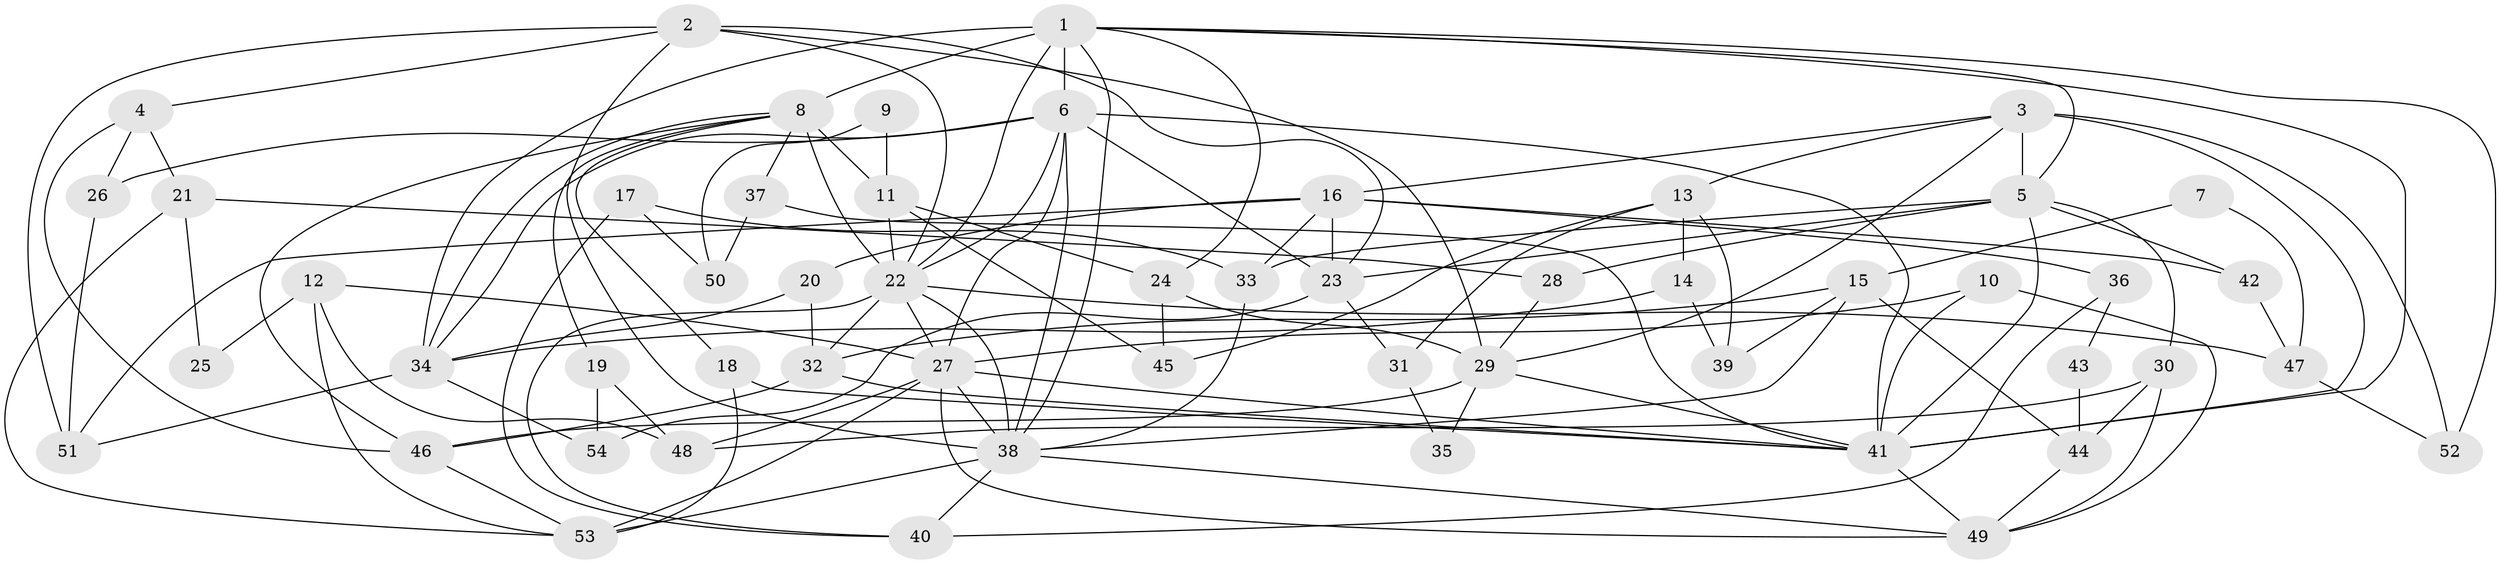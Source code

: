 // original degree distribution, {4: 0.29213483146067415, 2: 0.07865168539325842, 5: 0.1797752808988764, 3: 0.3258426966292135, 7: 0.033707865168539325, 6: 0.07865168539325842, 8: 0.011235955056179775}
// Generated by graph-tools (version 1.1) at 2025/50/03/04/25 22:50:47]
// undirected, 54 vertices, 127 edges
graph export_dot {
  node [color=gray90,style=filled];
  1;
  2;
  3;
  4;
  5;
  6;
  7;
  8;
  9;
  10;
  11;
  12;
  13;
  14;
  15;
  16;
  17;
  18;
  19;
  20;
  21;
  22;
  23;
  24;
  25;
  26;
  27;
  28;
  29;
  30;
  31;
  32;
  33;
  34;
  35;
  36;
  37;
  38;
  39;
  40;
  41;
  42;
  43;
  44;
  45;
  46;
  47;
  48;
  49;
  50;
  51;
  52;
  53;
  54;
  1 -- 5 [weight=1.0];
  1 -- 6 [weight=6.0];
  1 -- 8 [weight=3.0];
  1 -- 22 [weight=2.0];
  1 -- 24 [weight=1.0];
  1 -- 34 [weight=1.0];
  1 -- 38 [weight=1.0];
  1 -- 41 [weight=1.0];
  1 -- 52 [weight=1.0];
  2 -- 4 [weight=1.0];
  2 -- 22 [weight=1.0];
  2 -- 23 [weight=2.0];
  2 -- 29 [weight=1.0];
  2 -- 38 [weight=2.0];
  2 -- 51 [weight=1.0];
  3 -- 5 [weight=2.0];
  3 -- 13 [weight=1.0];
  3 -- 16 [weight=1.0];
  3 -- 29 [weight=1.0];
  3 -- 41 [weight=3.0];
  3 -- 52 [weight=1.0];
  4 -- 21 [weight=1.0];
  4 -- 26 [weight=1.0];
  4 -- 46 [weight=1.0];
  5 -- 23 [weight=1.0];
  5 -- 28 [weight=1.0];
  5 -- 30 [weight=1.0];
  5 -- 33 [weight=1.0];
  5 -- 41 [weight=1.0];
  5 -- 42 [weight=1.0];
  6 -- 22 [weight=1.0];
  6 -- 23 [weight=1.0];
  6 -- 26 [weight=1.0];
  6 -- 27 [weight=1.0];
  6 -- 34 [weight=1.0];
  6 -- 38 [weight=1.0];
  6 -- 41 [weight=1.0];
  7 -- 15 [weight=1.0];
  7 -- 47 [weight=1.0];
  8 -- 11 [weight=1.0];
  8 -- 18 [weight=1.0];
  8 -- 19 [weight=1.0];
  8 -- 22 [weight=4.0];
  8 -- 34 [weight=1.0];
  8 -- 37 [weight=1.0];
  8 -- 46 [weight=1.0];
  9 -- 11 [weight=1.0];
  9 -- 50 [weight=1.0];
  10 -- 27 [weight=2.0];
  10 -- 41 [weight=1.0];
  10 -- 49 [weight=1.0];
  11 -- 22 [weight=1.0];
  11 -- 24 [weight=1.0];
  11 -- 45 [weight=1.0];
  12 -- 25 [weight=1.0];
  12 -- 27 [weight=2.0];
  12 -- 48 [weight=1.0];
  12 -- 53 [weight=1.0];
  13 -- 14 [weight=1.0];
  13 -- 31 [weight=1.0];
  13 -- 39 [weight=1.0];
  13 -- 45 [weight=1.0];
  14 -- 34 [weight=1.0];
  14 -- 39 [weight=1.0];
  15 -- 32 [weight=1.0];
  15 -- 38 [weight=1.0];
  15 -- 39 [weight=1.0];
  15 -- 44 [weight=1.0];
  16 -- 20 [weight=1.0];
  16 -- 23 [weight=1.0];
  16 -- 33 [weight=1.0];
  16 -- 36 [weight=1.0];
  16 -- 42 [weight=1.0];
  16 -- 51 [weight=1.0];
  17 -- 33 [weight=1.0];
  17 -- 40 [weight=1.0];
  17 -- 50 [weight=1.0];
  18 -- 41 [weight=1.0];
  18 -- 53 [weight=1.0];
  19 -- 48 [weight=1.0];
  19 -- 54 [weight=1.0];
  20 -- 32 [weight=1.0];
  20 -- 34 [weight=1.0];
  21 -- 25 [weight=1.0];
  21 -- 28 [weight=1.0];
  21 -- 53 [weight=1.0];
  22 -- 27 [weight=1.0];
  22 -- 32 [weight=1.0];
  22 -- 38 [weight=1.0];
  22 -- 40 [weight=1.0];
  22 -- 47 [weight=1.0];
  23 -- 31 [weight=1.0];
  23 -- 54 [weight=1.0];
  24 -- 29 [weight=1.0];
  24 -- 45 [weight=1.0];
  26 -- 51 [weight=1.0];
  27 -- 38 [weight=1.0];
  27 -- 41 [weight=1.0];
  27 -- 48 [weight=1.0];
  27 -- 49 [weight=1.0];
  27 -- 53 [weight=1.0];
  28 -- 29 [weight=1.0];
  29 -- 35 [weight=1.0];
  29 -- 41 [weight=1.0];
  29 -- 46 [weight=1.0];
  30 -- 44 [weight=1.0];
  30 -- 48 [weight=1.0];
  30 -- 49 [weight=1.0];
  31 -- 35 [weight=1.0];
  32 -- 41 [weight=1.0];
  32 -- 46 [weight=1.0];
  33 -- 38 [weight=1.0];
  34 -- 51 [weight=1.0];
  34 -- 54 [weight=1.0];
  36 -- 40 [weight=1.0];
  36 -- 43 [weight=1.0];
  37 -- 41 [weight=1.0];
  37 -- 50 [weight=1.0];
  38 -- 40 [weight=1.0];
  38 -- 49 [weight=1.0];
  38 -- 53 [weight=1.0];
  41 -- 49 [weight=1.0];
  42 -- 47 [weight=1.0];
  43 -- 44 [weight=1.0];
  44 -- 49 [weight=1.0];
  46 -- 53 [weight=1.0];
  47 -- 52 [weight=1.0];
}
